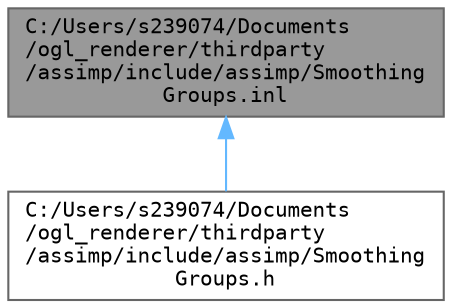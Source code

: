 digraph "C:/Users/s239074/Documents/ogl_renderer/thirdparty/assimp/include/assimp/SmoothingGroups.inl"
{
 // LATEX_PDF_SIZE
  bgcolor="transparent";
  edge [fontname=Terminal,fontsize=10,labelfontname=Helvetica,labelfontsize=10];
  node [fontname=Terminal,fontsize=10,shape=box,height=0.2,width=0.4];
  Node1 [label="C:/Users/s239074/Documents\l/ogl_renderer/thirdparty\l/assimp/include/assimp/Smoothing\lGroups.inl",height=0.2,width=0.4,color="gray40", fillcolor="grey60", style="filled", fontcolor="black",tooltip=" "];
  Node1 -> Node2 [dir="back",color="steelblue1",style="solid"];
  Node2 [label="C:/Users/s239074/Documents\l/ogl_renderer/thirdparty\l/assimp/include/assimp/Smoothing\lGroups.h",height=0.2,width=0.4,color="grey40", fillcolor="white", style="filled",URL="$include_2assimp_2_smoothing_groups_8h.html",tooltip=" "];
}
